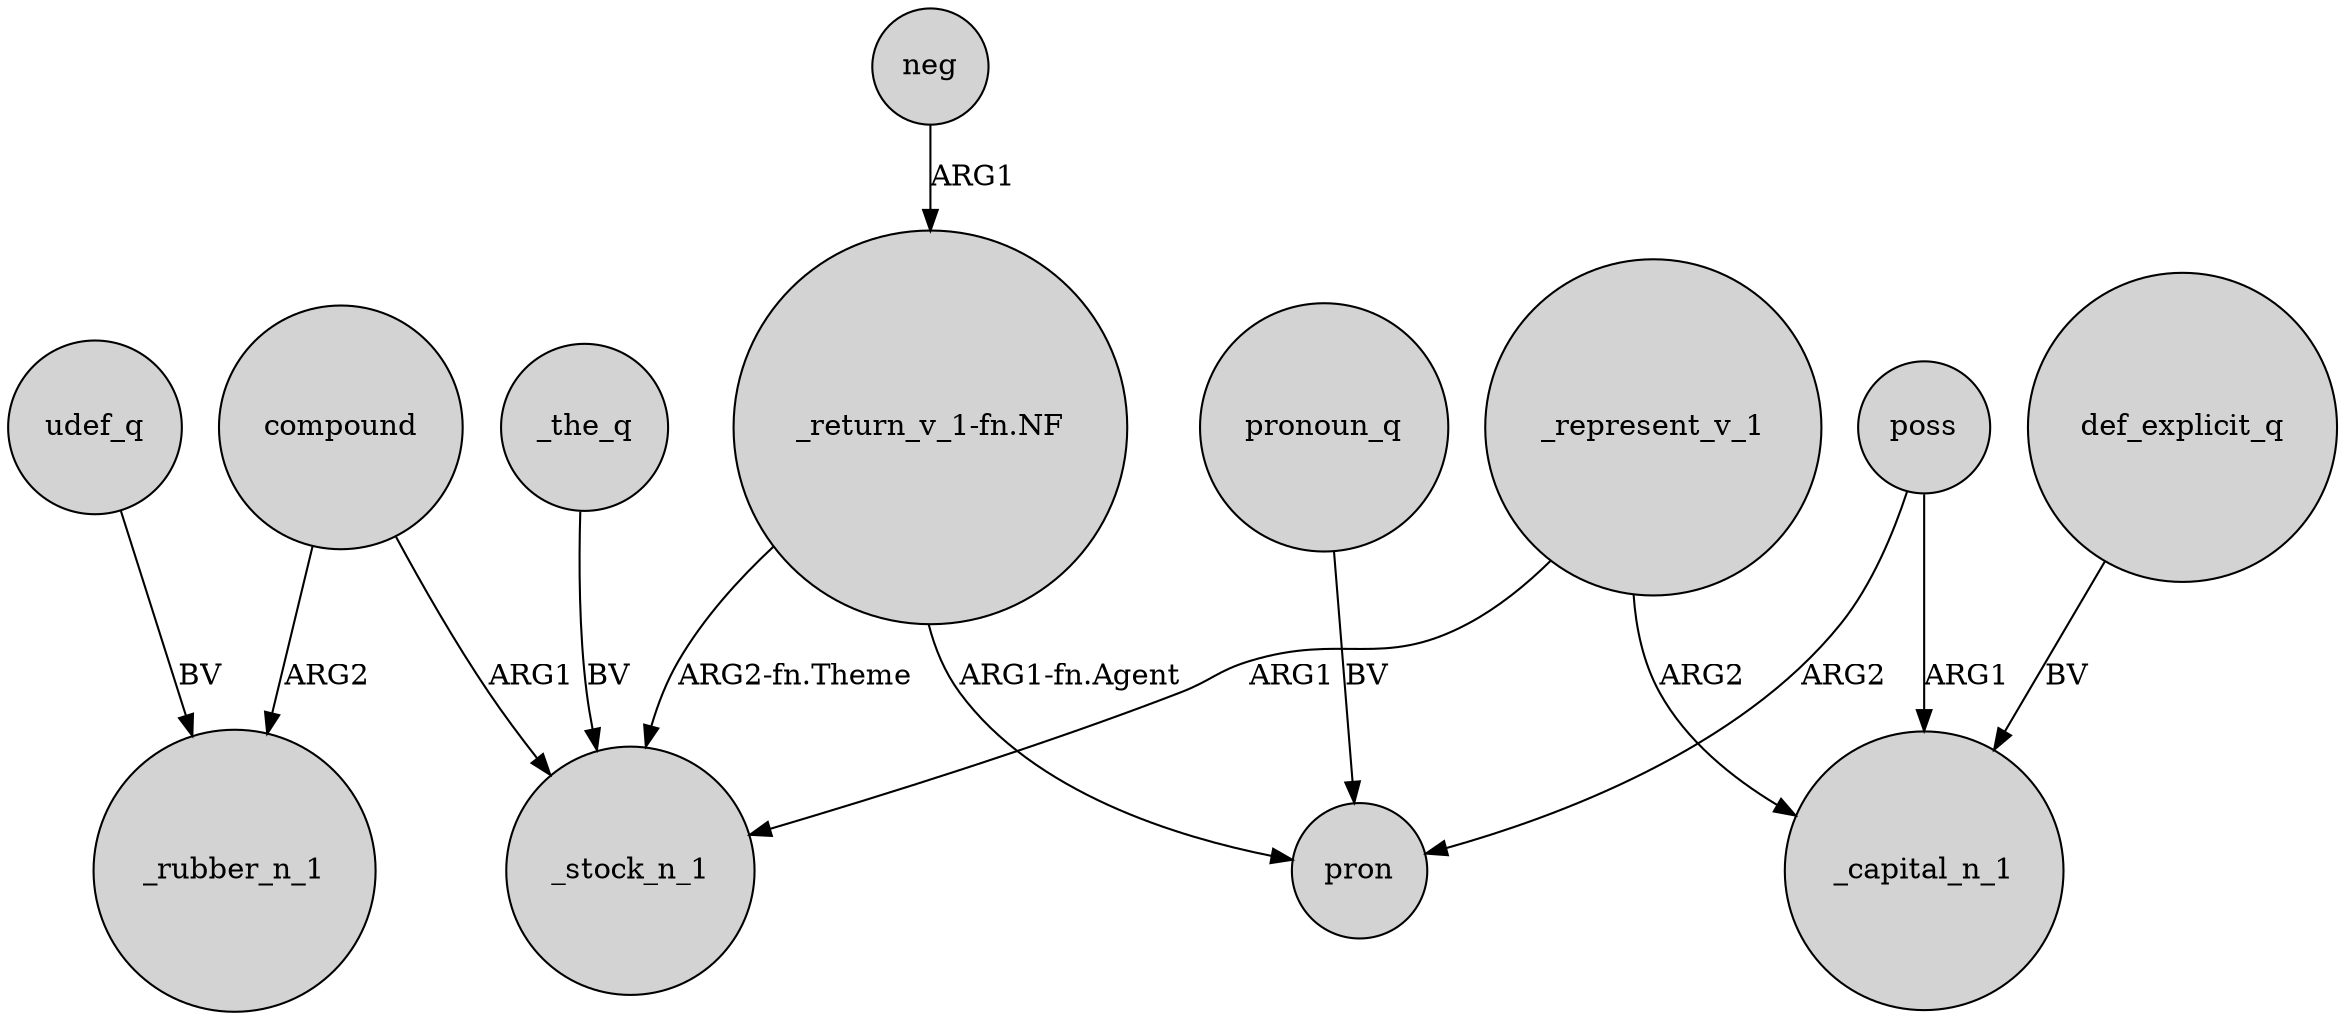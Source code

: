 digraph {
	node [shape=circle style=filled]
	udef_q -> _rubber_n_1 [label=BV]
	neg -> "_return_v_1-fn.NF" [label=ARG1]
	def_explicit_q -> _capital_n_1 [label=BV]
	_represent_v_1 -> _stock_n_1 [label=ARG1]
	compound -> _stock_n_1 [label=ARG1]
	compound -> _rubber_n_1 [label=ARG2]
	poss -> _capital_n_1 [label=ARG1]
	poss -> pron [label=ARG2]
	"_return_v_1-fn.NF" -> pron [label="ARG1-fn.Agent"]
	"_return_v_1-fn.NF" -> _stock_n_1 [label="ARG2-fn.Theme"]
	_represent_v_1 -> _capital_n_1 [label=ARG2]
	_the_q -> _stock_n_1 [label=BV]
	pronoun_q -> pron [label=BV]
}

